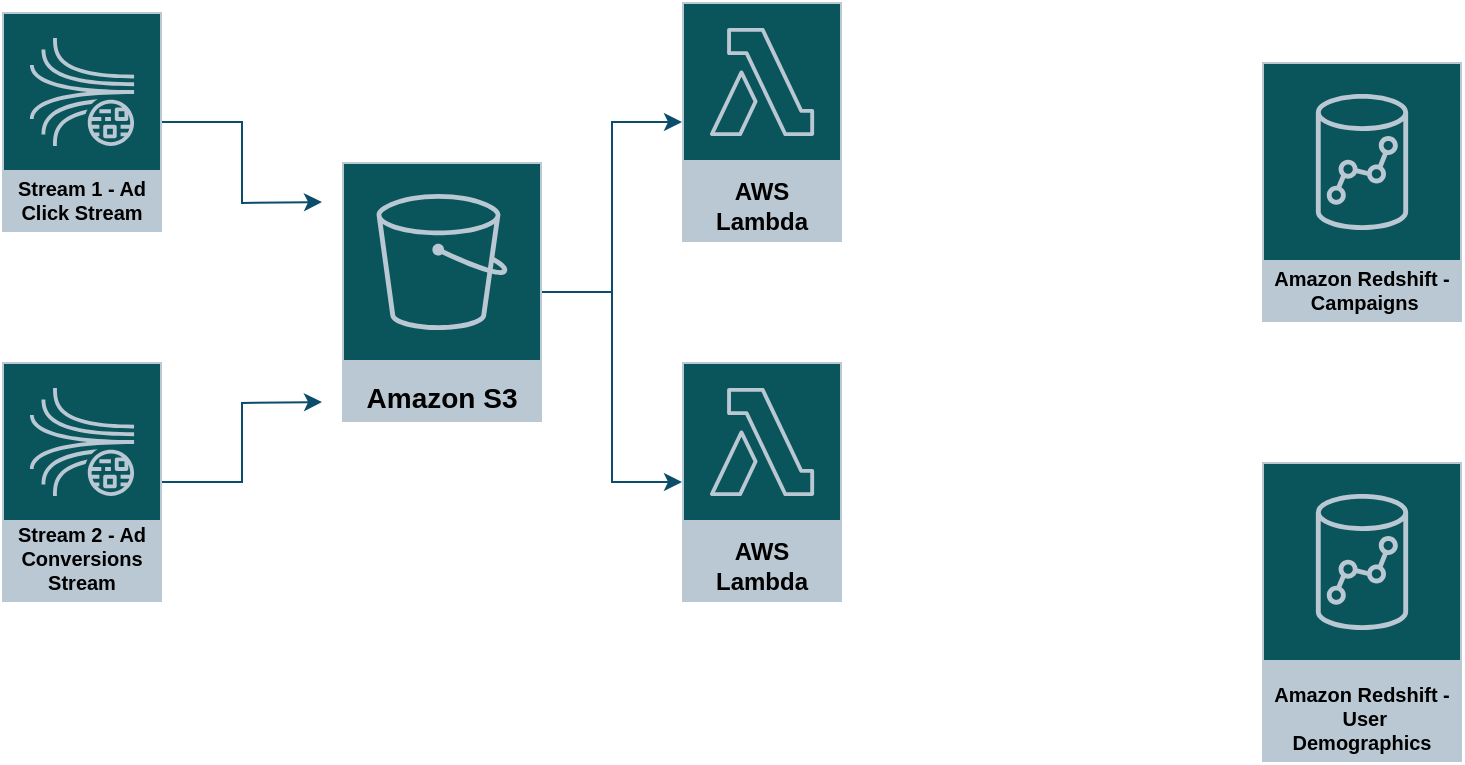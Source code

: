 <mxfile version="21.7.4" type="github">
  <diagram name="Page-1" id="XPvFYeZU_mqQ_57prnjv">
    <mxGraphModel dx="880" dy="446" grid="1" gridSize="10" guides="1" tooltips="1" connect="1" arrows="1" fold="1" page="1" pageScale="1" pageWidth="827" pageHeight="1169" math="0" shadow="0">
      <root>
        <mxCell id="0" />
        <mxCell id="1" parent="0" />
        <mxCell id="rWK_Hk4ZgVPo0p1i_7MY-11" value="&lt;font color=&quot;#000000&quot;&gt;Amazon Redshift -&amp;nbsp;User Demographics&lt;/font&gt;" style="sketch=0;outlineConnect=0;fontColor=#EEEEEE;strokeColor=#BAC8D3;fillColor=#09555B;dashed=0;verticalLabelPosition=middle;verticalAlign=bottom;align=center;html=1;whiteSpace=wrap;fontSize=10;fontStyle=1;spacing=3;shape=mxgraph.aws4.productIcon;prIcon=mxgraph.aws4.redshift;labelBackgroundColor=none;" vertex="1" parent="1">
          <mxGeometry x="770" y="250" width="100" height="150" as="geometry" />
        </mxCell>
        <mxCell id="rWK_Hk4ZgVPo0p1i_7MY-12" value="&lt;font color=&quot;#000000&quot;&gt;Amazon Redshift -&amp;nbsp;Campaigns&lt;/font&gt;" style="sketch=0;outlineConnect=0;fontColor=#EEEEEE;strokeColor=#BAC8D3;fillColor=#09555B;dashed=0;verticalLabelPosition=middle;verticalAlign=bottom;align=center;html=1;whiteSpace=wrap;fontSize=10;fontStyle=1;spacing=3;shape=mxgraph.aws4.productIcon;prIcon=mxgraph.aws4.redshift;labelBackgroundColor=none;" vertex="1" parent="1">
          <mxGeometry x="770" y="50" width="100" height="130" as="geometry" />
        </mxCell>
        <mxCell id="rWK_Hk4ZgVPo0p1i_7MY-20" style="edgeStyle=orthogonalEdgeStyle;rounded=0;orthogonalLoop=1;jettySize=auto;html=1;strokeColor=#0B4D6A;labelBackgroundColor=none;fontColor=default;" edge="1" parent="1" source="rWK_Hk4ZgVPo0p1i_7MY-13">
          <mxGeometry relative="1" as="geometry">
            <mxPoint x="300" y="120" as="targetPoint" />
          </mxGeometry>
        </mxCell>
        <mxCell id="rWK_Hk4ZgVPo0p1i_7MY-13" value="&lt;font style=&quot;&quot;&gt;&lt;font color=&quot;#000000&quot; style=&quot;font-size: 10px;&quot;&gt;Stream 1 - Ad Click Stream&lt;/font&gt;&lt;br&gt;&lt;/font&gt;" style="sketch=0;outlineConnect=0;fontColor=#EEEEEE;strokeColor=#BAC8D3;fillColor=#09555B;dashed=0;verticalLabelPosition=middle;verticalAlign=bottom;align=center;html=1;whiteSpace=wrap;fontSize=10;fontStyle=1;spacing=3;shape=mxgraph.aws4.productIcon;prIcon=mxgraph.aws4.kinesis_data_streams;labelBackgroundColor=none;" vertex="1" parent="1">
          <mxGeometry x="140" y="25" width="80" height="110" as="geometry" />
        </mxCell>
        <mxCell id="rWK_Hk4ZgVPo0p1i_7MY-21" style="edgeStyle=orthogonalEdgeStyle;rounded=0;orthogonalLoop=1;jettySize=auto;html=1;strokeColor=#0B4D6A;labelBackgroundColor=none;fontColor=default;" edge="1" parent="1" source="rWK_Hk4ZgVPo0p1i_7MY-14">
          <mxGeometry relative="1" as="geometry">
            <mxPoint x="300" y="220" as="targetPoint" />
          </mxGeometry>
        </mxCell>
        <mxCell id="rWK_Hk4ZgVPo0p1i_7MY-14" value="&lt;font style=&quot;&quot;&gt;&lt;font color=&quot;#000000&quot; style=&quot;font-size: 10px;&quot;&gt;Stream 2 - Ad Conversions Stream&lt;/font&gt;&lt;br&gt;&lt;/font&gt;" style="sketch=0;outlineConnect=0;fontColor=#EEEEEE;strokeColor=#BAC8D3;fillColor=#09555B;dashed=0;verticalLabelPosition=middle;verticalAlign=bottom;align=center;html=1;whiteSpace=wrap;fontSize=10;fontStyle=1;spacing=3;shape=mxgraph.aws4.productIcon;prIcon=mxgraph.aws4.kinesis_data_streams;labelBackgroundColor=none;" vertex="1" parent="1">
          <mxGeometry x="140" y="200" width="80" height="120" as="geometry" />
        </mxCell>
        <mxCell id="rWK_Hk4ZgVPo0p1i_7MY-24" style="edgeStyle=orthogonalEdgeStyle;rounded=0;orthogonalLoop=1;jettySize=auto;html=1;strokeColor=#0B4D6A;" edge="1" parent="1" source="rWK_Hk4ZgVPo0p1i_7MY-15" target="rWK_Hk4ZgVPo0p1i_7MY-22">
          <mxGeometry relative="1" as="geometry" />
        </mxCell>
        <mxCell id="rWK_Hk4ZgVPo0p1i_7MY-25" style="edgeStyle=orthogonalEdgeStyle;rounded=0;orthogonalLoop=1;jettySize=auto;html=1;strokeColor=#0B4D6A;" edge="1" parent="1" source="rWK_Hk4ZgVPo0p1i_7MY-15" target="rWK_Hk4ZgVPo0p1i_7MY-23">
          <mxGeometry relative="1" as="geometry" />
        </mxCell>
        <mxCell id="rWK_Hk4ZgVPo0p1i_7MY-15" value="&lt;font color=&quot;#000000&quot; style=&quot;font-size: 14px;&quot;&gt;Amazon S3&lt;/font&gt;" style="sketch=0;outlineConnect=0;fontColor=#EEEEEE;strokeColor=#BAC8D3;fillColor=#09555B;dashed=0;verticalLabelPosition=middle;verticalAlign=bottom;align=center;html=1;whiteSpace=wrap;fontSize=10;fontStyle=1;spacing=3;shape=mxgraph.aws4.productIcon;prIcon=mxgraph.aws4.s3;labelBackgroundColor=none;" vertex="1" parent="1">
          <mxGeometry x="310" y="100" width="100" height="130" as="geometry" />
        </mxCell>
        <mxCell id="rWK_Hk4ZgVPo0p1i_7MY-22" value="&lt;font color=&quot;#000000&quot; style=&quot;font-size: 12px;&quot;&gt;AWS Lambda&lt;/font&gt;" style="sketch=0;outlineConnect=0;fontColor=#EEEEEE;strokeColor=#BAC8D3;fillColor=#09555B;dashed=0;verticalLabelPosition=middle;verticalAlign=bottom;align=center;html=1;whiteSpace=wrap;fontSize=10;fontStyle=1;spacing=3;shape=mxgraph.aws4.productIcon;prIcon=mxgraph.aws4.lambda;labelBackgroundColor=none;" vertex="1" parent="1">
          <mxGeometry x="480" y="20" width="80" height="120" as="geometry" />
        </mxCell>
        <mxCell id="rWK_Hk4ZgVPo0p1i_7MY-23" value="&lt;font color=&quot;#000000&quot; style=&quot;font-size: 12px;&quot;&gt;AWS Lambda&lt;/font&gt;" style="sketch=0;outlineConnect=0;fontColor=#EEEEEE;strokeColor=#BAC8D3;fillColor=#09555B;dashed=0;verticalLabelPosition=middle;verticalAlign=bottom;align=center;html=1;whiteSpace=wrap;fontSize=10;fontStyle=1;spacing=3;shape=mxgraph.aws4.productIcon;prIcon=mxgraph.aws4.lambda;labelBackgroundColor=none;" vertex="1" parent="1">
          <mxGeometry x="480" y="200" width="80" height="120" as="geometry" />
        </mxCell>
      </root>
    </mxGraphModel>
  </diagram>
</mxfile>
